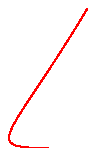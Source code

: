 
%=============This is for entering the values of coordinates of operating points=======
	pair Q[];
	Q0 := (40.0,50.0); 	%A
	Q1 := (10.0,0.0);	%a
	Q2 := (0.0,0.0);	%b
	Q3 := (30.0,0.0);	%B

%===============Function for computing terms of the Quadratic Curve=======	
def ZEquation(expr t) =
	pair S,T,U,V,W;
	S := ((1-t)* (1-t) * (1-t)) * Q0;
	T := ((1-t)*(1-t))* 3 * t * Q1;
	U := 3 * t * t * (1-t) * Q2;
	V := t * t * t * Q3;
	W := S+T+U+V;
	z := W;
	
	p[$] := z;
	
	%draw z withcolor red;
	%z2 := (t,p2);
	%z3 := (t,p3);
	%z4 := (t,p4);
	%z5 := (t,p5);
	$ := incr($);
enddef;

%===============Function for computing terms of the Derivative of Quadratic Curve=======
def Derivative(expr t) = 
	pair R,A,B,C,D;
	A := -3 * ((1-t)*(1-t)) * Q0;
	B := 3 * (((1-t)*(1-t)*(1-t)) - (2 * t * (1-t))) * Q1;
	C := 3 * ((2 * t * (1-t)) - (t*t)) * Q2;
	D := 3 * t * t * Q3;
	R := A + B + C + D;
	dz[$] := R;
	$ := incr($);
enddef;

%==================Plotting of Quadratic curve============================
beginfig(1)
	% equation of z
	let z = undefined;
	pair z;
	
	$ := 1;
	pair p[];
	
	for t =0.0 step 0.05 until 1.0:
		ZEquation(t);
	endfor
	
	path quad;
	
	quad := p[1]..p[2]..p[3]..p[4]..p[5]..p[6]..p[7]..p[8]..p[9]..p[10]..p[11]..p[12]..p[13]..p[14]..p[15]..p[16]..p[17]..p[18]..p[19]..p[20];
	
	draw quad withcolor red;
	
endfig;

%==================Derivative of Quadratic curve==================================
beginfig(2)
	pair dz[];
	$ := 1;
	
	for t =0.0 step 0.05 until 1.0:
		Derivative(t);
	endfor
	
	path der;
	
	der := dz[1]..dz[2]..dz[3]..dz[4]..dz[5]..dz[6]..dz[7]..dz[8]..dz[9]..dz[10]..dz[11]..dz[12]..dz[13]..dz[14]..dz[15]..dz[16]..dz[17]..dz[18]..dz[19]..dz[20];
	draw der withcolor blue;
	
endfig;
end;